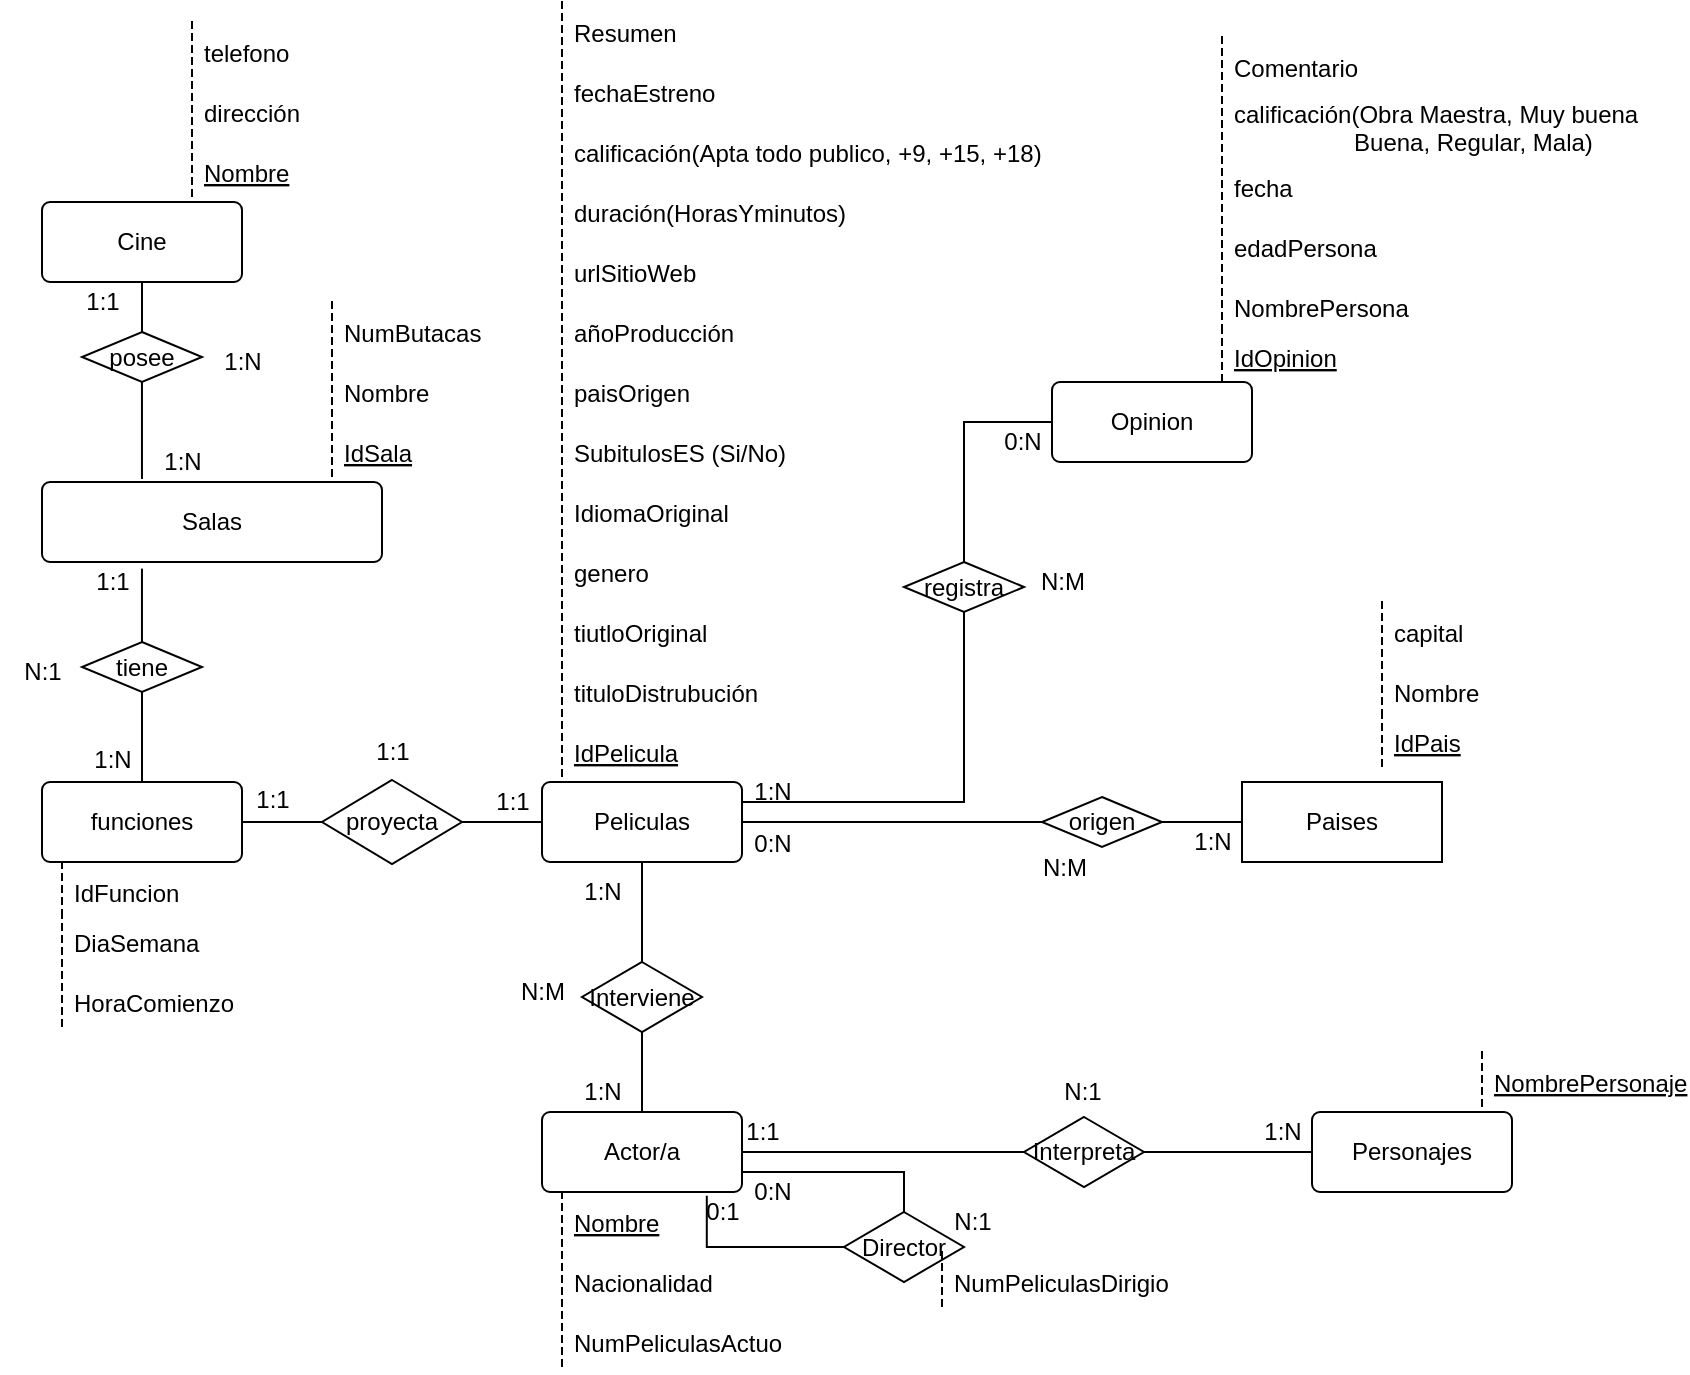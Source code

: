 <mxfile version="13.8.9-1" type="github">
  <diagram id="gPZjM2ckh8h6hcPujlTN" name="Page-1">
    <mxGraphModel dx="1673" dy="896" grid="1" gridSize="10" guides="1" tooltips="1" connect="1" arrows="1" fold="1" page="1" pageScale="1" pageWidth="850" pageHeight="1100" math="0" shadow="0">
      <root>
        <mxCell id="0" />
        <mxCell id="1" parent="0" />
        <mxCell id="Ihnqw3_muu_wFsuFG8vd-33" style="edgeStyle=orthogonalEdgeStyle;rounded=0;orthogonalLoop=1;jettySize=auto;html=1;entryX=0;entryY=0.5;entryDx=0;entryDy=0;endArrow=none;endFill=0;" edge="1" parent="1" source="Ihnqw3_muu_wFsuFG8vd-1" target="Ihnqw3_muu_wFsuFG8vd-32">
          <mxGeometry relative="1" as="geometry" />
        </mxCell>
        <mxCell id="Ihnqw3_muu_wFsuFG8vd-58" style="edgeStyle=orthogonalEdgeStyle;rounded=0;orthogonalLoop=1;jettySize=auto;html=1;entryX=0.5;entryY=0;entryDx=0;entryDy=0;endArrow=none;endFill=0;" edge="1" parent="1" source="Ihnqw3_muu_wFsuFG8vd-1" target="Ihnqw3_muu_wFsuFG8vd-47">
          <mxGeometry relative="1" as="geometry" />
        </mxCell>
        <mxCell id="Ihnqw3_muu_wFsuFG8vd-1" value="Peliculas" style="rounded=1;arcSize=10;whiteSpace=wrap;html=1;align=center;" vertex="1" parent="1">
          <mxGeometry x="270" y="400" width="100" height="40" as="geometry" />
        </mxCell>
        <mxCell id="Ihnqw3_muu_wFsuFG8vd-2" value="tituloDistrubución" style="shape=partialRectangle;fillColor=none;align=left;verticalAlign=middle;strokeColor=none;spacingLeft=34;rotatable=0;points=[[0,0.5],[1,0.5]];portConstraint=eastwest;dropTarget=0;" vertex="1" parent="1">
          <mxGeometry x="250" y="340" width="90" height="30" as="geometry" />
        </mxCell>
        <mxCell id="Ihnqw3_muu_wFsuFG8vd-3" value="" style="shape=partialRectangle;top=0;left=0;bottom=0;fillColor=none;stokeWidth=1;dashed=1;align=left;verticalAlign=middle;spacingLeft=4;spacingRight=4;overflow=hidden;rotatable=0;points=[];portConstraint=eastwest;part=1;" vertex="1" connectable="0" parent="Ihnqw3_muu_wFsuFG8vd-2">
          <mxGeometry width="30" height="30" as="geometry" />
        </mxCell>
        <mxCell id="Ihnqw3_muu_wFsuFG8vd-4" value="tiutloOriginal" style="shape=partialRectangle;fillColor=none;align=left;verticalAlign=middle;strokeColor=none;spacingLeft=34;rotatable=0;points=[[0,0.5],[1,0.5]];portConstraint=eastwest;dropTarget=0;" vertex="1" parent="1">
          <mxGeometry x="250" y="310" width="90" height="30" as="geometry" />
        </mxCell>
        <mxCell id="Ihnqw3_muu_wFsuFG8vd-5" value="" style="shape=partialRectangle;top=0;left=0;bottom=0;fillColor=none;stokeWidth=1;dashed=1;align=left;verticalAlign=middle;spacingLeft=4;spacingRight=4;overflow=hidden;rotatable=0;points=[];portConstraint=eastwest;part=1;" vertex="1" connectable="0" parent="Ihnqw3_muu_wFsuFG8vd-4">
          <mxGeometry width="30" height="30" as="geometry" />
        </mxCell>
        <mxCell id="Ihnqw3_muu_wFsuFG8vd-6" value="genero" style="shape=partialRectangle;fillColor=none;align=left;verticalAlign=middle;strokeColor=none;spacingLeft=34;rotatable=0;points=[[0,0.5],[1,0.5]];portConstraint=eastwest;dropTarget=0;" vertex="1" parent="1">
          <mxGeometry x="250" y="280" width="90" height="30" as="geometry" />
        </mxCell>
        <mxCell id="Ihnqw3_muu_wFsuFG8vd-7" value="" style="shape=partialRectangle;top=0;left=0;bottom=0;fillColor=none;stokeWidth=1;dashed=1;align=left;verticalAlign=middle;spacingLeft=4;spacingRight=4;overflow=hidden;rotatable=0;points=[];portConstraint=eastwest;part=1;" vertex="1" connectable="0" parent="Ihnqw3_muu_wFsuFG8vd-6">
          <mxGeometry width="30" height="30" as="geometry" />
        </mxCell>
        <mxCell id="Ihnqw3_muu_wFsuFG8vd-8" value="IdiomaOriginal" style="shape=partialRectangle;fillColor=none;align=left;verticalAlign=middle;strokeColor=none;spacingLeft=34;rotatable=0;points=[[0,0.5],[1,0.5]];portConstraint=eastwest;dropTarget=0;" vertex="1" parent="1">
          <mxGeometry x="250" y="250" width="90" height="30" as="geometry" />
        </mxCell>
        <mxCell id="Ihnqw3_muu_wFsuFG8vd-9" value="" style="shape=partialRectangle;top=0;left=0;bottom=0;fillColor=none;stokeWidth=1;dashed=1;align=left;verticalAlign=middle;spacingLeft=4;spacingRight=4;overflow=hidden;rotatable=0;points=[];portConstraint=eastwest;part=1;" vertex="1" connectable="0" parent="Ihnqw3_muu_wFsuFG8vd-8">
          <mxGeometry width="30" height="30" as="geometry" />
        </mxCell>
        <mxCell id="Ihnqw3_muu_wFsuFG8vd-10" value="SubitulosES (Si/No)" style="shape=partialRectangle;fillColor=none;align=left;verticalAlign=middle;strokeColor=none;spacingLeft=34;rotatable=0;points=[[0,0.5],[1,0.5]];portConstraint=eastwest;dropTarget=0;" vertex="1" parent="1">
          <mxGeometry x="250" y="220" width="90" height="30" as="geometry" />
        </mxCell>
        <mxCell id="Ihnqw3_muu_wFsuFG8vd-11" value="" style="shape=partialRectangle;top=0;left=0;bottom=0;fillColor=none;stokeWidth=1;dashed=1;align=left;verticalAlign=middle;spacingLeft=4;spacingRight=4;overflow=hidden;rotatable=0;points=[];portConstraint=eastwest;part=1;" vertex="1" connectable="0" parent="Ihnqw3_muu_wFsuFG8vd-10">
          <mxGeometry width="30" height="30" as="geometry" />
        </mxCell>
        <mxCell id="Ihnqw3_muu_wFsuFG8vd-12" value="paisOrigen" style="shape=partialRectangle;fillColor=none;align=left;verticalAlign=middle;strokeColor=none;spacingLeft=34;rotatable=0;points=[[0,0.5],[1,0.5]];portConstraint=eastwest;dropTarget=0;" vertex="1" parent="1">
          <mxGeometry x="250" y="190" width="90" height="30" as="geometry" />
        </mxCell>
        <mxCell id="Ihnqw3_muu_wFsuFG8vd-13" value="" style="shape=partialRectangle;top=0;left=0;bottom=0;fillColor=none;stokeWidth=1;dashed=1;align=left;verticalAlign=middle;spacingLeft=4;spacingRight=4;overflow=hidden;rotatable=0;points=[];portConstraint=eastwest;part=1;" vertex="1" connectable="0" parent="Ihnqw3_muu_wFsuFG8vd-12">
          <mxGeometry width="30" height="30" as="geometry" />
        </mxCell>
        <mxCell id="Ihnqw3_muu_wFsuFG8vd-14" value="añoProducción" style="shape=partialRectangle;fillColor=none;align=left;verticalAlign=middle;strokeColor=none;spacingLeft=34;rotatable=0;points=[[0,0.5],[1,0.5]];portConstraint=eastwest;dropTarget=0;" vertex="1" parent="1">
          <mxGeometry x="250" y="160" width="90" height="30" as="geometry" />
        </mxCell>
        <mxCell id="Ihnqw3_muu_wFsuFG8vd-15" value="" style="shape=partialRectangle;top=0;left=0;bottom=0;fillColor=none;stokeWidth=1;dashed=1;align=left;verticalAlign=middle;spacingLeft=4;spacingRight=4;overflow=hidden;rotatable=0;points=[];portConstraint=eastwest;part=1;" vertex="1" connectable="0" parent="Ihnqw3_muu_wFsuFG8vd-14">
          <mxGeometry width="30" height="30" as="geometry" />
        </mxCell>
        <mxCell id="Ihnqw3_muu_wFsuFG8vd-16" value="urlSitioWeb" style="shape=partialRectangle;fillColor=none;align=left;verticalAlign=middle;strokeColor=none;spacingLeft=34;rotatable=0;points=[[0,0.5],[1,0.5]];portConstraint=eastwest;dropTarget=0;" vertex="1" parent="1">
          <mxGeometry x="250" y="130" width="90" height="30" as="geometry" />
        </mxCell>
        <mxCell id="Ihnqw3_muu_wFsuFG8vd-17" value="" style="shape=partialRectangle;top=0;left=0;bottom=0;fillColor=none;stokeWidth=1;dashed=1;align=left;verticalAlign=middle;spacingLeft=4;spacingRight=4;overflow=hidden;rotatable=0;points=[];portConstraint=eastwest;part=1;" vertex="1" connectable="0" parent="Ihnqw3_muu_wFsuFG8vd-16">
          <mxGeometry width="30" height="30" as="geometry" />
        </mxCell>
        <mxCell id="Ihnqw3_muu_wFsuFG8vd-18" value="duración(HorasYminutos)" style="shape=partialRectangle;fillColor=none;align=left;verticalAlign=middle;strokeColor=none;spacingLeft=34;rotatable=0;points=[[0,0.5],[1,0.5]];portConstraint=eastwest;dropTarget=0;" vertex="1" parent="1">
          <mxGeometry x="250" y="100" width="90" height="30" as="geometry" />
        </mxCell>
        <mxCell id="Ihnqw3_muu_wFsuFG8vd-19" value="" style="shape=partialRectangle;top=0;left=0;bottom=0;fillColor=none;stokeWidth=1;dashed=1;align=left;verticalAlign=middle;spacingLeft=4;spacingRight=4;overflow=hidden;rotatable=0;points=[];portConstraint=eastwest;part=1;" vertex="1" connectable="0" parent="Ihnqw3_muu_wFsuFG8vd-18">
          <mxGeometry width="30" height="30" as="geometry" />
        </mxCell>
        <mxCell id="Ihnqw3_muu_wFsuFG8vd-20" value="calificación(Apta todo publico, +9, +15, +18)" style="shape=partialRectangle;fillColor=none;align=left;verticalAlign=middle;strokeColor=none;spacingLeft=34;rotatable=0;points=[[0,0.5],[1,0.5]];portConstraint=eastwest;dropTarget=0;" vertex="1" parent="1">
          <mxGeometry x="250" y="70" width="90" height="30" as="geometry" />
        </mxCell>
        <mxCell id="Ihnqw3_muu_wFsuFG8vd-21" value="" style="shape=partialRectangle;top=0;left=0;bottom=0;fillColor=none;stokeWidth=1;dashed=1;align=left;verticalAlign=middle;spacingLeft=4;spacingRight=4;overflow=hidden;rotatable=0;points=[];portConstraint=eastwest;part=1;" vertex="1" connectable="0" parent="Ihnqw3_muu_wFsuFG8vd-20">
          <mxGeometry width="30" height="30" as="geometry" />
        </mxCell>
        <mxCell id="Ihnqw3_muu_wFsuFG8vd-23" value="Paises" style="whiteSpace=wrap;html=1;align=center;" vertex="1" parent="1">
          <mxGeometry x="620" y="400" width="100" height="40" as="geometry" />
        </mxCell>
        <mxCell id="Ihnqw3_muu_wFsuFG8vd-24" value="fechaEstreno" style="shape=partialRectangle;fillColor=none;align=left;verticalAlign=middle;strokeColor=none;spacingLeft=34;rotatable=0;points=[[0,0.5],[1,0.5]];portConstraint=eastwest;dropTarget=0;" vertex="1" parent="1">
          <mxGeometry x="250" y="40" width="90" height="30" as="geometry" />
        </mxCell>
        <mxCell id="Ihnqw3_muu_wFsuFG8vd-25" value="" style="shape=partialRectangle;top=0;left=0;bottom=0;fillColor=none;stokeWidth=1;dashed=1;align=left;verticalAlign=middle;spacingLeft=4;spacingRight=4;overflow=hidden;rotatable=0;points=[];portConstraint=eastwest;part=1;" vertex="1" connectable="0" parent="Ihnqw3_muu_wFsuFG8vd-24">
          <mxGeometry width="30" height="30" as="geometry" />
        </mxCell>
        <mxCell id="Ihnqw3_muu_wFsuFG8vd-26" value="IdPelicula" style="shape=partialRectangle;fillColor=none;align=left;verticalAlign=middle;strokeColor=none;spacingLeft=34;rotatable=0;points=[[0,0.5],[1,0.5]];portConstraint=eastwest;dropTarget=0;fontStyle=4" vertex="1" parent="1">
          <mxGeometry x="250" y="370" width="90" height="30" as="geometry" />
        </mxCell>
        <mxCell id="Ihnqw3_muu_wFsuFG8vd-27" value="" style="shape=partialRectangle;top=0;left=0;bottom=0;fillColor=none;stokeWidth=1;dashed=1;align=left;verticalAlign=middle;spacingLeft=4;spacingRight=4;overflow=hidden;rotatable=0;points=[];portConstraint=eastwest;part=1;" vertex="1" connectable="0" parent="Ihnqw3_muu_wFsuFG8vd-26">
          <mxGeometry width="30" height="30" as="geometry" />
        </mxCell>
        <mxCell id="Ihnqw3_muu_wFsuFG8vd-28" value="Resumen" style="shape=partialRectangle;fillColor=none;align=left;verticalAlign=middle;strokeColor=none;spacingLeft=34;rotatable=0;points=[[0,0.5],[1,0.5]];portConstraint=eastwest;dropTarget=0;" vertex="1" parent="1">
          <mxGeometry x="250" y="10" width="90" height="30" as="geometry" />
        </mxCell>
        <mxCell id="Ihnqw3_muu_wFsuFG8vd-29" value="" style="shape=partialRectangle;top=0;left=0;bottom=0;fillColor=none;stokeWidth=1;dashed=1;align=left;verticalAlign=middle;spacingLeft=4;spacingRight=4;overflow=hidden;rotatable=0;points=[];portConstraint=eastwest;part=1;" vertex="1" connectable="0" parent="Ihnqw3_muu_wFsuFG8vd-28">
          <mxGeometry width="30" height="30" as="geometry" />
        </mxCell>
        <mxCell id="Ihnqw3_muu_wFsuFG8vd-34" style="edgeStyle=orthogonalEdgeStyle;rounded=0;orthogonalLoop=1;jettySize=auto;html=1;entryX=0;entryY=0.5;entryDx=0;entryDy=0;endArrow=none;endFill=0;" edge="1" parent="1" source="Ihnqw3_muu_wFsuFG8vd-32" target="Ihnqw3_muu_wFsuFG8vd-23">
          <mxGeometry relative="1" as="geometry" />
        </mxCell>
        <mxCell id="Ihnqw3_muu_wFsuFG8vd-32" value="origen" style="shape=rhombus;perimeter=rhombusPerimeter;whiteSpace=wrap;html=1;align=center;" vertex="1" parent="1">
          <mxGeometry x="520" y="407.5" width="60" height="25" as="geometry" />
        </mxCell>
        <mxCell id="Ihnqw3_muu_wFsuFG8vd-37" value="Nombre" style="shape=partialRectangle;fillColor=none;align=left;verticalAlign=middle;strokeColor=none;spacingLeft=34;rotatable=0;points=[[0,0.5],[1,0.5]];portConstraint=eastwest;dropTarget=0;" vertex="1" parent="1">
          <mxGeometry x="660" y="340" width="90" height="30" as="geometry" />
        </mxCell>
        <mxCell id="Ihnqw3_muu_wFsuFG8vd-38" value="" style="shape=partialRectangle;top=0;left=0;bottom=0;fillColor=none;stokeWidth=1;dashed=1;align=left;verticalAlign=middle;spacingLeft=4;spacingRight=4;overflow=hidden;rotatable=0;points=[];portConstraint=eastwest;part=1;" vertex="1" connectable="0" parent="Ihnqw3_muu_wFsuFG8vd-37">
          <mxGeometry width="30" height="30" as="geometry" />
        </mxCell>
        <mxCell id="Ihnqw3_muu_wFsuFG8vd-39" value="capital" style="shape=partialRectangle;fillColor=none;align=left;verticalAlign=middle;strokeColor=none;spacingLeft=34;rotatable=0;points=[[0,0.5],[1,0.5]];portConstraint=eastwest;dropTarget=0;" vertex="1" parent="1">
          <mxGeometry x="660" y="310" width="90" height="30" as="geometry" />
        </mxCell>
        <mxCell id="Ihnqw3_muu_wFsuFG8vd-40" value="" style="shape=partialRectangle;top=0;left=0;bottom=0;fillColor=none;stokeWidth=1;dashed=1;align=left;verticalAlign=middle;spacingLeft=4;spacingRight=4;overflow=hidden;rotatable=0;points=[];portConstraint=eastwest;part=1;" vertex="1" connectable="0" parent="Ihnqw3_muu_wFsuFG8vd-39">
          <mxGeometry width="30" height="30" as="geometry" />
        </mxCell>
        <mxCell id="Ihnqw3_muu_wFsuFG8vd-41" value="IdPais" style="shape=partialRectangle;fillColor=none;align=left;verticalAlign=middle;strokeColor=none;spacingLeft=34;rotatable=0;points=[[0,0.5],[1,0.5]];portConstraint=eastwest;dropTarget=0;fontStyle=4" vertex="1" parent="1">
          <mxGeometry x="660" y="365" width="90" height="30" as="geometry" />
        </mxCell>
        <mxCell id="Ihnqw3_muu_wFsuFG8vd-42" value="" style="shape=partialRectangle;top=0;left=0;bottom=0;fillColor=none;stokeWidth=1;dashed=1;align=left;verticalAlign=middle;spacingLeft=4;spacingRight=4;overflow=hidden;rotatable=0;points=[];portConstraint=eastwest;part=1;" vertex="1" connectable="0" parent="Ihnqw3_muu_wFsuFG8vd-41">
          <mxGeometry width="30" height="30" as="geometry" />
        </mxCell>
        <mxCell id="Ihnqw3_muu_wFsuFG8vd-43" value="1:N" style="text;html=1;align=center;verticalAlign=middle;resizable=0;points=[];autosize=1;" vertex="1" parent="1">
          <mxGeometry x="590" y="420" width="30" height="20" as="geometry" />
        </mxCell>
        <mxCell id="Ihnqw3_muu_wFsuFG8vd-44" value="0:N" style="text;html=1;align=center;verticalAlign=middle;resizable=0;points=[];autosize=1;" vertex="1" parent="1">
          <mxGeometry x="370" y="421" width="30" height="20" as="geometry" />
        </mxCell>
        <mxCell id="Ihnqw3_muu_wFsuFG8vd-45" value="N:M" style="text;html=1;align=center;verticalAlign=middle;resizable=0;points=[];autosize=1;" vertex="1" parent="1">
          <mxGeometry x="511" y="432.5" width="40" height="20" as="geometry" />
        </mxCell>
        <mxCell id="Ihnqw3_muu_wFsuFG8vd-61" style="edgeStyle=orthogonalEdgeStyle;rounded=0;orthogonalLoop=1;jettySize=auto;html=1;endArrow=none;endFill=0;" edge="1" parent="1" source="Ihnqw3_muu_wFsuFG8vd-46" target="Ihnqw3_muu_wFsuFG8vd-60">
          <mxGeometry relative="1" as="geometry">
            <Array as="points">
              <mxPoint x="451" y="595" />
            </Array>
          </mxGeometry>
        </mxCell>
        <mxCell id="Ihnqw3_muu_wFsuFG8vd-63" style="edgeStyle=orthogonalEdgeStyle;rounded=0;orthogonalLoop=1;jettySize=auto;html=1;endArrow=none;endFill=0;entryX=0;entryY=0.5;entryDx=0;entryDy=0;" edge="1" parent="1" source="Ihnqw3_muu_wFsuFG8vd-46" target="Ihnqw3_muu_wFsuFG8vd-64">
          <mxGeometry relative="1" as="geometry">
            <mxPoint x="500" y="585" as="targetPoint" />
          </mxGeometry>
        </mxCell>
        <mxCell id="Ihnqw3_muu_wFsuFG8vd-46" value="Actor/a" style="rounded=1;arcSize=10;whiteSpace=wrap;html=1;align=center;" vertex="1" parent="1">
          <mxGeometry x="270" y="565" width="100" height="40" as="geometry" />
        </mxCell>
        <mxCell id="Ihnqw3_muu_wFsuFG8vd-59" style="edgeStyle=orthogonalEdgeStyle;rounded=0;orthogonalLoop=1;jettySize=auto;html=1;entryX=0.5;entryY=0;entryDx=0;entryDy=0;endArrow=none;endFill=0;" edge="1" parent="1" source="Ihnqw3_muu_wFsuFG8vd-47" target="Ihnqw3_muu_wFsuFG8vd-46">
          <mxGeometry relative="1" as="geometry" />
        </mxCell>
        <mxCell id="Ihnqw3_muu_wFsuFG8vd-47" value="Interviene" style="shape=rhombus;perimeter=rhombusPerimeter;whiteSpace=wrap;html=1;align=center;" vertex="1" parent="1">
          <mxGeometry x="290" y="490" width="60" height="35" as="geometry" />
        </mxCell>
        <mxCell id="Ihnqw3_muu_wFsuFG8vd-71" style="edgeStyle=orthogonalEdgeStyle;rounded=0;orthogonalLoop=1;jettySize=auto;html=1;entryX=0.824;entryY=1.048;entryDx=0;entryDy=0;entryPerimeter=0;endArrow=none;endFill=0;" edge="1" parent="1" source="Ihnqw3_muu_wFsuFG8vd-60" target="Ihnqw3_muu_wFsuFG8vd-46">
          <mxGeometry relative="1" as="geometry" />
        </mxCell>
        <mxCell id="Ihnqw3_muu_wFsuFG8vd-60" value="Director" style="shape=rhombus;perimeter=rhombusPerimeter;whiteSpace=wrap;html=1;align=center;" vertex="1" parent="1">
          <mxGeometry x="421" y="615" width="60" height="35" as="geometry" />
        </mxCell>
        <mxCell id="Ihnqw3_muu_wFsuFG8vd-66" style="edgeStyle=orthogonalEdgeStyle;rounded=0;orthogonalLoop=1;jettySize=auto;html=1;entryX=0;entryY=0.5;entryDx=0;entryDy=0;endArrow=none;endFill=0;" edge="1" parent="1" source="Ihnqw3_muu_wFsuFG8vd-64" target="Ihnqw3_muu_wFsuFG8vd-65">
          <mxGeometry relative="1" as="geometry" />
        </mxCell>
        <mxCell id="Ihnqw3_muu_wFsuFG8vd-64" value="Interpreta" style="shape=rhombus;perimeter=rhombusPerimeter;whiteSpace=wrap;html=1;align=center;" vertex="1" parent="1">
          <mxGeometry x="511" y="567.5" width="60" height="35" as="geometry" />
        </mxCell>
        <mxCell id="Ihnqw3_muu_wFsuFG8vd-65" value="Personajes" style="rounded=1;arcSize=10;whiteSpace=wrap;html=1;align=center;" vertex="1" parent="1">
          <mxGeometry x="655" y="565" width="100" height="40" as="geometry" />
        </mxCell>
        <mxCell id="Ihnqw3_muu_wFsuFG8vd-67" value="Nombre" style="shape=partialRectangle;fillColor=none;align=left;verticalAlign=middle;strokeColor=none;spacingLeft=34;rotatable=0;points=[[0,0.5],[1,0.5]];portConstraint=eastwest;dropTarget=0;fontStyle=4" vertex="1" parent="1">
          <mxGeometry x="250" y="605" width="90" height="30" as="geometry" />
        </mxCell>
        <mxCell id="Ihnqw3_muu_wFsuFG8vd-68" value="" style="shape=partialRectangle;top=0;left=0;bottom=0;fillColor=none;stokeWidth=1;dashed=1;align=left;verticalAlign=middle;spacingLeft=4;spacingRight=4;overflow=hidden;rotatable=0;points=[];portConstraint=eastwest;part=1;" vertex="1" connectable="0" parent="Ihnqw3_muu_wFsuFG8vd-67">
          <mxGeometry width="30" height="30" as="geometry" />
        </mxCell>
        <mxCell id="Ihnqw3_muu_wFsuFG8vd-69" value="Nacionalidad" style="shape=partialRectangle;fillColor=none;align=left;verticalAlign=middle;strokeColor=none;spacingLeft=34;rotatable=0;points=[[0,0.5],[1,0.5]];portConstraint=eastwest;dropTarget=0;" vertex="1" parent="1">
          <mxGeometry x="250" y="635" width="90" height="30" as="geometry" />
        </mxCell>
        <mxCell id="Ihnqw3_muu_wFsuFG8vd-70" value="" style="shape=partialRectangle;top=0;left=0;bottom=0;fillColor=none;stokeWidth=1;dashed=1;align=left;verticalAlign=middle;spacingLeft=4;spacingRight=4;overflow=hidden;rotatable=0;points=[];portConstraint=eastwest;part=1;" vertex="1" connectable="0" parent="Ihnqw3_muu_wFsuFG8vd-69">
          <mxGeometry width="30" height="30" as="geometry" />
        </mxCell>
        <mxCell id="Ihnqw3_muu_wFsuFG8vd-72" value="NumPeliculasActuo" style="shape=partialRectangle;fillColor=none;align=left;verticalAlign=middle;strokeColor=none;spacingLeft=34;rotatable=0;points=[[0,0.5],[1,0.5]];portConstraint=eastwest;dropTarget=0;" vertex="1" parent="1">
          <mxGeometry x="250" y="665" width="90" height="30" as="geometry" />
        </mxCell>
        <mxCell id="Ihnqw3_muu_wFsuFG8vd-73" value="" style="shape=partialRectangle;top=0;left=0;bottom=0;fillColor=none;stokeWidth=1;dashed=1;align=left;verticalAlign=middle;spacingLeft=4;spacingRight=4;overflow=hidden;rotatable=0;points=[];portConstraint=eastwest;part=1;" vertex="1" connectable="0" parent="Ihnqw3_muu_wFsuFG8vd-72">
          <mxGeometry width="30" height="30" as="geometry" />
        </mxCell>
        <mxCell id="Ihnqw3_muu_wFsuFG8vd-74" value="NumPeliculasDirigio" style="shape=partialRectangle;fillColor=none;align=left;verticalAlign=middle;strokeColor=none;spacingLeft=34;rotatable=0;points=[[0,0.5],[1,0.5]];portConstraint=eastwest;dropTarget=0;" vertex="1" parent="1">
          <mxGeometry x="440" y="635" width="90" height="30" as="geometry" />
        </mxCell>
        <mxCell id="Ihnqw3_muu_wFsuFG8vd-75" value="" style="shape=partialRectangle;top=0;left=0;bottom=0;fillColor=none;stokeWidth=1;dashed=1;align=left;verticalAlign=middle;spacingLeft=4;spacingRight=4;overflow=hidden;rotatable=0;points=[];portConstraint=eastwest;part=1;" vertex="1" connectable="0" parent="Ihnqw3_muu_wFsuFG8vd-74">
          <mxGeometry width="30" height="30" as="geometry" />
        </mxCell>
        <mxCell id="Ihnqw3_muu_wFsuFG8vd-76" value="NombrePersonaje" style="shape=partialRectangle;fillColor=none;align=left;verticalAlign=middle;strokeColor=none;spacingLeft=34;rotatable=0;points=[[0,0.5],[1,0.5]];portConstraint=eastwest;dropTarget=0;fontStyle=4" vertex="1" parent="1">
          <mxGeometry x="710" y="535" width="90" height="30" as="geometry" />
        </mxCell>
        <mxCell id="Ihnqw3_muu_wFsuFG8vd-77" value="" style="shape=partialRectangle;top=0;left=0;bottom=0;fillColor=none;stokeWidth=1;dashed=1;align=left;verticalAlign=middle;spacingLeft=4;spacingRight=4;overflow=hidden;rotatable=0;points=[];portConstraint=eastwest;part=1;" vertex="1" connectable="0" parent="Ihnqw3_muu_wFsuFG8vd-76">
          <mxGeometry width="30" height="30" as="geometry" />
        </mxCell>
        <mxCell id="Ihnqw3_muu_wFsuFG8vd-78" value="1:N" style="text;html=1;align=center;verticalAlign=middle;resizable=0;points=[];autosize=1;" vertex="1" parent="1">
          <mxGeometry x="285" y="445" width="30" height="20" as="geometry" />
        </mxCell>
        <mxCell id="Ihnqw3_muu_wFsuFG8vd-79" value="1:N" style="text;html=1;align=center;verticalAlign=middle;resizable=0;points=[];autosize=1;" vertex="1" parent="1">
          <mxGeometry x="285" y="545" width="30" height="20" as="geometry" />
        </mxCell>
        <mxCell id="Ihnqw3_muu_wFsuFG8vd-80" value="N:M" style="text;html=1;align=center;verticalAlign=middle;resizable=0;points=[];autosize=1;" vertex="1" parent="1">
          <mxGeometry x="250" y="495" width="40" height="20" as="geometry" />
        </mxCell>
        <mxCell id="Ihnqw3_muu_wFsuFG8vd-81" value="0:N" style="text;html=1;align=center;verticalAlign=middle;resizable=0;points=[];autosize=1;" vertex="1" parent="1">
          <mxGeometry x="370" y="595" width="30" height="20" as="geometry" />
        </mxCell>
        <mxCell id="Ihnqw3_muu_wFsuFG8vd-82" value="0:1" style="text;html=1;align=center;verticalAlign=middle;resizable=0;points=[];autosize=1;" vertex="1" parent="1">
          <mxGeometry x="345" y="605" width="30" height="20" as="geometry" />
        </mxCell>
        <mxCell id="Ihnqw3_muu_wFsuFG8vd-85" value="N:1" style="text;html=1;align=center;verticalAlign=middle;resizable=0;points=[];autosize=1;" vertex="1" parent="1">
          <mxGeometry x="470" y="610" width="30" height="20" as="geometry" />
        </mxCell>
        <mxCell id="Ihnqw3_muu_wFsuFG8vd-86" value="1:N" style="text;html=1;align=center;verticalAlign=middle;resizable=0;points=[];autosize=1;" vertex="1" parent="1">
          <mxGeometry x="625" y="565" width="30" height="20" as="geometry" />
        </mxCell>
        <mxCell id="Ihnqw3_muu_wFsuFG8vd-87" value="1:1" style="text;html=1;align=center;verticalAlign=middle;resizable=0;points=[];autosize=1;" vertex="1" parent="1">
          <mxGeometry x="365" y="565" width="30" height="20" as="geometry" />
        </mxCell>
        <mxCell id="Ihnqw3_muu_wFsuFG8vd-88" value="N:1" style="text;html=1;align=center;verticalAlign=middle;resizable=0;points=[];autosize=1;" vertex="1" parent="1">
          <mxGeometry x="525" y="545" width="30" height="20" as="geometry" />
        </mxCell>
        <mxCell id="Ihnqw3_muu_wFsuFG8vd-112" style="edgeStyle=orthogonalEdgeStyle;rounded=0;orthogonalLoop=1;jettySize=auto;html=1;entryX=0.5;entryY=0;entryDx=0;entryDy=0;endArrow=none;endFill=0;" edge="1" parent="1" source="Ihnqw3_muu_wFsuFG8vd-89" target="Ihnqw3_muu_wFsuFG8vd-90">
          <mxGeometry relative="1" as="geometry" />
        </mxCell>
        <mxCell id="Ihnqw3_muu_wFsuFG8vd-89" value="Cine" style="rounded=1;arcSize=10;whiteSpace=wrap;html=1;align=center;" vertex="1" parent="1">
          <mxGeometry x="20" y="110" width="100" height="40" as="geometry" />
        </mxCell>
        <mxCell id="Ihnqw3_muu_wFsuFG8vd-114" style="edgeStyle=orthogonalEdgeStyle;rounded=0;orthogonalLoop=1;jettySize=auto;html=1;entryX=0.294;entryY=-0.038;entryDx=0;entryDy=0;entryPerimeter=0;endArrow=none;endFill=0;" edge="1" parent="1" source="Ihnqw3_muu_wFsuFG8vd-90" target="Ihnqw3_muu_wFsuFG8vd-92">
          <mxGeometry relative="1" as="geometry" />
        </mxCell>
        <mxCell id="Ihnqw3_muu_wFsuFG8vd-90" value="posee" style="shape=rhombus;perimeter=rhombusPerimeter;whiteSpace=wrap;html=1;align=center;" vertex="1" parent="1">
          <mxGeometry x="40" y="175" width="60" height="25" as="geometry" />
        </mxCell>
        <mxCell id="Ihnqw3_muu_wFsuFG8vd-92" value="Salas" style="rounded=1;arcSize=10;whiteSpace=wrap;html=1;align=center;" vertex="1" parent="1">
          <mxGeometry x="20" y="250" width="170" height="40" as="geometry" />
        </mxCell>
        <mxCell id="Ihnqw3_muu_wFsuFG8vd-94" value="1:N" style="text;html=1;align=center;verticalAlign=middle;resizable=0;points=[];autosize=1;" vertex="1" parent="1">
          <mxGeometry x="75" y="230" width="30" height="20" as="geometry" />
        </mxCell>
        <mxCell id="Ihnqw3_muu_wFsuFG8vd-95" value="1:1" style="text;html=1;align=center;verticalAlign=middle;resizable=0;points=[];autosize=1;" vertex="1" parent="1">
          <mxGeometry x="35" y="150" width="30" height="20" as="geometry" />
        </mxCell>
        <mxCell id="Ihnqw3_muu_wFsuFG8vd-96" value="1:N" style="text;html=1;align=center;verticalAlign=middle;resizable=0;points=[];autosize=1;" vertex="1" parent="1">
          <mxGeometry x="105" y="180" width="30" height="20" as="geometry" />
        </mxCell>
        <mxCell id="Ihnqw3_muu_wFsuFG8vd-100" style="edgeStyle=orthogonalEdgeStyle;rounded=0;orthogonalLoop=1;jettySize=auto;html=1;entryX=0.5;entryY=0;entryDx=0;entryDy=0;endArrow=none;endFill=0;" edge="1" parent="1" source="Ihnqw3_muu_wFsuFG8vd-97" target="Ihnqw3_muu_wFsuFG8vd-98">
          <mxGeometry relative="1" as="geometry" />
        </mxCell>
        <mxCell id="Ihnqw3_muu_wFsuFG8vd-111" style="edgeStyle=orthogonalEdgeStyle;rounded=0;orthogonalLoop=1;jettySize=auto;html=1;entryX=0.294;entryY=1.083;entryDx=0;entryDy=0;entryPerimeter=0;endArrow=none;endFill=0;" edge="1" parent="1" source="Ihnqw3_muu_wFsuFG8vd-97" target="Ihnqw3_muu_wFsuFG8vd-92">
          <mxGeometry relative="1" as="geometry" />
        </mxCell>
        <mxCell id="Ihnqw3_muu_wFsuFG8vd-97" value="tiene" style="shape=rhombus;perimeter=rhombusPerimeter;whiteSpace=wrap;html=1;align=center;" vertex="1" parent="1">
          <mxGeometry x="40" y="330" width="60" height="25" as="geometry" />
        </mxCell>
        <mxCell id="Ihnqw3_muu_wFsuFG8vd-98" value="funciones" style="rounded=1;arcSize=10;whiteSpace=wrap;html=1;align=center;" vertex="1" parent="1">
          <mxGeometry x="20" y="400" width="100" height="40" as="geometry" />
        </mxCell>
        <mxCell id="Ihnqw3_muu_wFsuFG8vd-101" value="Nombre" style="shape=partialRectangle;fillColor=none;align=left;verticalAlign=middle;strokeColor=none;spacingLeft=34;rotatable=0;points=[[0,0.5],[1,0.5]];portConstraint=eastwest;dropTarget=0;fontStyle=4" vertex="1" parent="1">
          <mxGeometry x="65" y="80" width="90" height="30" as="geometry" />
        </mxCell>
        <mxCell id="Ihnqw3_muu_wFsuFG8vd-102" value="" style="shape=partialRectangle;top=0;left=0;bottom=0;fillColor=none;stokeWidth=1;dashed=1;align=left;verticalAlign=middle;spacingLeft=4;spacingRight=4;overflow=hidden;rotatable=0;points=[];portConstraint=eastwest;part=1;" vertex="1" connectable="0" parent="Ihnqw3_muu_wFsuFG8vd-101">
          <mxGeometry width="30" height="30" as="geometry" />
        </mxCell>
        <mxCell id="Ihnqw3_muu_wFsuFG8vd-103" value="dirección" style="shape=partialRectangle;fillColor=none;align=left;verticalAlign=middle;strokeColor=none;spacingLeft=34;rotatable=0;points=[[0,0.5],[1,0.5]];portConstraint=eastwest;dropTarget=0;" vertex="1" parent="1">
          <mxGeometry x="65" y="50" width="90" height="30" as="geometry" />
        </mxCell>
        <mxCell id="Ihnqw3_muu_wFsuFG8vd-104" value="" style="shape=partialRectangle;top=0;left=0;bottom=0;fillColor=none;stokeWidth=1;dashed=1;align=left;verticalAlign=middle;spacingLeft=4;spacingRight=4;overflow=hidden;rotatable=0;points=[];portConstraint=eastwest;part=1;" vertex="1" connectable="0" parent="Ihnqw3_muu_wFsuFG8vd-103">
          <mxGeometry width="30" height="30" as="geometry" />
        </mxCell>
        <mxCell id="Ihnqw3_muu_wFsuFG8vd-105" value="telefono" style="shape=partialRectangle;fillColor=none;align=left;verticalAlign=middle;strokeColor=none;spacingLeft=34;rotatable=0;points=[[0,0.5],[1,0.5]];portConstraint=eastwest;dropTarget=0;" vertex="1" parent="1">
          <mxGeometry x="65" y="20" width="90" height="30" as="geometry" />
        </mxCell>
        <mxCell id="Ihnqw3_muu_wFsuFG8vd-106" value="" style="shape=partialRectangle;top=0;left=0;bottom=0;fillColor=none;stokeWidth=1;dashed=1;align=left;verticalAlign=middle;spacingLeft=4;spacingRight=4;overflow=hidden;rotatable=0;points=[];portConstraint=eastwest;part=1;" vertex="1" connectable="0" parent="Ihnqw3_muu_wFsuFG8vd-105">
          <mxGeometry width="30" height="30" as="geometry" />
        </mxCell>
        <mxCell id="Ihnqw3_muu_wFsuFG8vd-107" value="Nombre" style="shape=partialRectangle;fillColor=none;align=left;verticalAlign=middle;strokeColor=none;spacingLeft=34;rotatable=0;points=[[0,0.5],[1,0.5]];portConstraint=eastwest;dropTarget=0;fontStyle=0" vertex="1" parent="1">
          <mxGeometry x="135" y="190" width="90" height="30" as="geometry" />
        </mxCell>
        <mxCell id="Ihnqw3_muu_wFsuFG8vd-108" value="" style="shape=partialRectangle;top=0;left=0;bottom=0;fillColor=none;stokeWidth=1;dashed=1;align=left;verticalAlign=middle;spacingLeft=4;spacingRight=4;overflow=hidden;rotatable=0;points=[];portConstraint=eastwest;part=1;" vertex="1" connectable="0" parent="Ihnqw3_muu_wFsuFG8vd-107">
          <mxGeometry width="30" height="30" as="geometry" />
        </mxCell>
        <mxCell id="Ihnqw3_muu_wFsuFG8vd-115" value="IdSala" style="shape=partialRectangle;fillColor=none;align=left;verticalAlign=middle;strokeColor=none;spacingLeft=34;rotatable=0;points=[[0,0.5],[1,0.5]];portConstraint=eastwest;dropTarget=0;fontStyle=4" vertex="1" parent="1">
          <mxGeometry x="135" y="220" width="90" height="30" as="geometry" />
        </mxCell>
        <mxCell id="Ihnqw3_muu_wFsuFG8vd-116" value="" style="shape=partialRectangle;top=0;left=0;bottom=0;fillColor=none;stokeWidth=1;dashed=1;align=left;verticalAlign=middle;spacingLeft=4;spacingRight=4;overflow=hidden;rotatable=0;points=[];portConstraint=eastwest;part=1;" vertex="1" connectable="0" parent="Ihnqw3_muu_wFsuFG8vd-115">
          <mxGeometry width="30" height="30" as="geometry" />
        </mxCell>
        <mxCell id="Ihnqw3_muu_wFsuFG8vd-117" value="NumButacas" style="shape=partialRectangle;fillColor=none;align=left;verticalAlign=middle;strokeColor=none;spacingLeft=34;rotatable=0;points=[[0,0.5],[1,0.5]];portConstraint=eastwest;dropTarget=0;fontStyle=0" vertex="1" parent="1">
          <mxGeometry x="135" y="160" width="90" height="30" as="geometry" />
        </mxCell>
        <mxCell id="Ihnqw3_muu_wFsuFG8vd-118" value="" style="shape=partialRectangle;top=0;left=0;bottom=0;fillColor=none;stokeWidth=1;dashed=1;align=left;verticalAlign=middle;spacingLeft=4;spacingRight=4;overflow=hidden;rotatable=0;points=[];portConstraint=eastwest;part=1;" vertex="1" connectable="0" parent="Ihnqw3_muu_wFsuFG8vd-117">
          <mxGeometry width="30" height="30" as="geometry" />
        </mxCell>
        <mxCell id="Ihnqw3_muu_wFsuFG8vd-124" style="edgeStyle=orthogonalEdgeStyle;rounded=0;orthogonalLoop=1;jettySize=auto;html=1;endArrow=none;endFill=0;" edge="1" parent="1" source="Ihnqw3_muu_wFsuFG8vd-119" target="Ihnqw3_muu_wFsuFG8vd-98">
          <mxGeometry relative="1" as="geometry" />
        </mxCell>
        <mxCell id="Ihnqw3_muu_wFsuFG8vd-127" style="edgeStyle=orthogonalEdgeStyle;rounded=0;orthogonalLoop=1;jettySize=auto;html=1;entryX=0;entryY=0.5;entryDx=0;entryDy=0;endArrow=none;endFill=0;" edge="1" parent="1" source="Ihnqw3_muu_wFsuFG8vd-119" target="Ihnqw3_muu_wFsuFG8vd-1">
          <mxGeometry relative="1" as="geometry" />
        </mxCell>
        <mxCell id="Ihnqw3_muu_wFsuFG8vd-119" value="proyecta" style="shape=rhombus;perimeter=rhombusPerimeter;whiteSpace=wrap;html=1;align=center;" vertex="1" parent="1">
          <mxGeometry x="160" y="399" width="70" height="42" as="geometry" />
        </mxCell>
        <mxCell id="Ihnqw3_muu_wFsuFG8vd-128" value="DiaSemana" style="shape=partialRectangle;fillColor=none;align=left;verticalAlign=middle;strokeColor=none;spacingLeft=34;rotatable=0;points=[[0,0.5],[1,0.5]];portConstraint=eastwest;dropTarget=0;" vertex="1" parent="1">
          <mxGeometry y="465" width="90" height="30" as="geometry" />
        </mxCell>
        <mxCell id="Ihnqw3_muu_wFsuFG8vd-129" value="" style="shape=partialRectangle;top=0;left=0;bottom=0;fillColor=none;stokeWidth=1;dashed=1;align=left;verticalAlign=middle;spacingLeft=4;spacingRight=4;overflow=hidden;rotatable=0;points=[];portConstraint=eastwest;part=1;" vertex="1" connectable="0" parent="Ihnqw3_muu_wFsuFG8vd-128">
          <mxGeometry width="30" height="30" as="geometry" />
        </mxCell>
        <mxCell id="Ihnqw3_muu_wFsuFG8vd-130" value="HoraComienzo" style="shape=partialRectangle;fillColor=none;align=left;verticalAlign=middle;strokeColor=none;spacingLeft=34;rotatable=0;points=[[0,0.5],[1,0.5]];portConstraint=eastwest;dropTarget=0;" vertex="1" parent="1">
          <mxGeometry y="495" width="90" height="30" as="geometry" />
        </mxCell>
        <mxCell id="Ihnqw3_muu_wFsuFG8vd-131" value="" style="shape=partialRectangle;top=0;left=0;bottom=0;fillColor=none;stokeWidth=1;dashed=1;align=left;verticalAlign=middle;spacingLeft=4;spacingRight=4;overflow=hidden;rotatable=0;points=[];portConstraint=eastwest;part=1;" vertex="1" connectable="0" parent="Ihnqw3_muu_wFsuFG8vd-130">
          <mxGeometry width="30" height="30" as="geometry" />
        </mxCell>
        <mxCell id="Ihnqw3_muu_wFsuFG8vd-132" value="IdFuncion" style="shape=partialRectangle;fillColor=none;align=left;verticalAlign=middle;strokeColor=none;spacingLeft=34;rotatable=0;points=[[0,0.5],[1,0.5]];portConstraint=eastwest;dropTarget=0;" vertex="1" parent="1">
          <mxGeometry y="440" width="90" height="30" as="geometry" />
        </mxCell>
        <mxCell id="Ihnqw3_muu_wFsuFG8vd-133" value="" style="shape=partialRectangle;top=0;left=0;bottom=0;fillColor=none;stokeWidth=1;dashed=1;align=left;verticalAlign=middle;spacingLeft=4;spacingRight=4;overflow=hidden;rotatable=0;points=[];portConstraint=eastwest;part=1;" vertex="1" connectable="0" parent="Ihnqw3_muu_wFsuFG8vd-132">
          <mxGeometry width="30" height="30" as="geometry" />
        </mxCell>
        <mxCell id="Ihnqw3_muu_wFsuFG8vd-134" value="1:N" style="text;html=1;align=center;verticalAlign=middle;resizable=0;points=[];autosize=1;" vertex="1" parent="1">
          <mxGeometry x="40" y="379" width="30" height="20" as="geometry" />
        </mxCell>
        <mxCell id="Ihnqw3_muu_wFsuFG8vd-135" value="1:1" style="text;html=1;align=center;verticalAlign=middle;resizable=0;points=[];autosize=1;" vertex="1" parent="1">
          <mxGeometry x="40" y="290" width="30" height="20" as="geometry" />
        </mxCell>
        <mxCell id="Ihnqw3_muu_wFsuFG8vd-136" value="N:1" style="text;html=1;align=center;verticalAlign=middle;resizable=0;points=[];autosize=1;" vertex="1" parent="1">
          <mxGeometry x="5" y="335" width="30" height="20" as="geometry" />
        </mxCell>
        <mxCell id="Ihnqw3_muu_wFsuFG8vd-143" style="edgeStyle=orthogonalEdgeStyle;rounded=0;orthogonalLoop=1;jettySize=auto;html=1;entryX=1;entryY=0.25;entryDx=0;entryDy=0;endArrow=none;endFill=0;exitX=0.5;exitY=1;exitDx=0;exitDy=0;" edge="1" parent="1" source="Ihnqw3_muu_wFsuFG8vd-142" target="Ihnqw3_muu_wFsuFG8vd-1">
          <mxGeometry relative="1" as="geometry" />
        </mxCell>
        <mxCell id="Ihnqw3_muu_wFsuFG8vd-145" style="edgeStyle=orthogonalEdgeStyle;rounded=0;orthogonalLoop=1;jettySize=auto;html=1;entryX=0;entryY=0.5;entryDx=0;entryDy=0;endArrow=none;endFill=0;exitX=0.5;exitY=0;exitDx=0;exitDy=0;" edge="1" parent="1" source="Ihnqw3_muu_wFsuFG8vd-142" target="Ihnqw3_muu_wFsuFG8vd-144">
          <mxGeometry relative="1" as="geometry" />
        </mxCell>
        <mxCell id="Ihnqw3_muu_wFsuFG8vd-142" value="registra" style="shape=rhombus;perimeter=rhombusPerimeter;whiteSpace=wrap;html=1;align=center;" vertex="1" parent="1">
          <mxGeometry x="451" y="290" width="60" height="25" as="geometry" />
        </mxCell>
        <mxCell id="Ihnqw3_muu_wFsuFG8vd-144" value="Opinion" style="rounded=1;arcSize=10;whiteSpace=wrap;html=1;align=center;" vertex="1" parent="1">
          <mxGeometry x="525" y="200" width="100" height="40" as="geometry" />
        </mxCell>
        <mxCell id="Ihnqw3_muu_wFsuFG8vd-146" value="fecha" style="shape=partialRectangle;fillColor=none;align=left;verticalAlign=middle;strokeColor=none;spacingLeft=34;rotatable=0;points=[[0,0.5],[1,0.5]];portConstraint=eastwest;dropTarget=0;" vertex="1" parent="1">
          <mxGeometry x="580" y="87.5" width="90" height="30" as="geometry" />
        </mxCell>
        <mxCell id="Ihnqw3_muu_wFsuFG8vd-147" value="" style="shape=partialRectangle;top=0;left=0;bottom=0;fillColor=none;stokeWidth=1;dashed=1;align=left;verticalAlign=middle;spacingLeft=4;spacingRight=4;overflow=hidden;rotatable=0;points=[];portConstraint=eastwest;part=1;" vertex="1" connectable="0" parent="Ihnqw3_muu_wFsuFG8vd-146">
          <mxGeometry width="30" height="30" as="geometry" />
        </mxCell>
        <mxCell id="Ihnqw3_muu_wFsuFG8vd-148" value="NombrePersona" style="shape=partialRectangle;fillColor=none;align=left;verticalAlign=middle;strokeColor=none;spacingLeft=34;rotatable=0;points=[[0,0.5],[1,0.5]];portConstraint=eastwest;dropTarget=0;" vertex="1" parent="1">
          <mxGeometry x="580" y="147.5" width="90" height="30" as="geometry" />
        </mxCell>
        <mxCell id="Ihnqw3_muu_wFsuFG8vd-149" value="" style="shape=partialRectangle;top=0;left=0;bottom=0;fillColor=none;stokeWidth=1;dashed=1;align=left;verticalAlign=middle;spacingLeft=4;spacingRight=4;overflow=hidden;rotatable=0;points=[];portConstraint=eastwest;part=1;" vertex="1" connectable="0" parent="Ihnqw3_muu_wFsuFG8vd-148">
          <mxGeometry width="30" height="30" as="geometry" />
        </mxCell>
        <mxCell id="Ihnqw3_muu_wFsuFG8vd-150" value="edadPersona" style="shape=partialRectangle;fillColor=none;align=left;verticalAlign=middle;strokeColor=none;spacingLeft=34;rotatable=0;points=[[0,0.5],[1,0.5]];portConstraint=eastwest;dropTarget=0;" vertex="1" parent="1">
          <mxGeometry x="580" y="117.5" width="90" height="30" as="geometry" />
        </mxCell>
        <mxCell id="Ihnqw3_muu_wFsuFG8vd-151" value="" style="shape=partialRectangle;top=0;left=0;bottom=0;fillColor=none;stokeWidth=1;dashed=1;align=left;verticalAlign=middle;spacingLeft=4;spacingRight=4;overflow=hidden;rotatable=0;points=[];portConstraint=eastwest;part=1;" vertex="1" connectable="0" parent="Ihnqw3_muu_wFsuFG8vd-150">
          <mxGeometry width="30" height="30" as="geometry" />
        </mxCell>
        <mxCell id="Ihnqw3_muu_wFsuFG8vd-152" value="IdOpinion" style="shape=partialRectangle;fillColor=none;align=left;verticalAlign=middle;strokeColor=none;spacingLeft=34;rotatable=0;points=[[0,0.5],[1,0.5]];portConstraint=eastwest;dropTarget=0;fontStyle=4" vertex="1" parent="1">
          <mxGeometry x="580" y="172.5" width="90" height="30" as="geometry" />
        </mxCell>
        <mxCell id="Ihnqw3_muu_wFsuFG8vd-153" value="" style="shape=partialRectangle;top=0;left=0;bottom=0;fillColor=none;stokeWidth=1;dashed=1;align=left;verticalAlign=middle;spacingLeft=4;spacingRight=4;overflow=hidden;rotatable=0;points=[];portConstraint=eastwest;part=1;" vertex="1" connectable="0" parent="Ihnqw3_muu_wFsuFG8vd-152">
          <mxGeometry width="30" height="30" as="geometry" />
        </mxCell>
        <mxCell id="Ihnqw3_muu_wFsuFG8vd-154" value="calificación(Obra Maestra, Muy buena&#xa;                  Buena, Regular, Mala)" style="shape=partialRectangle;fillColor=none;align=left;verticalAlign=middle;strokeColor=none;spacingLeft=34;rotatable=0;points=[[0,0.5],[1,0.5]];portConstraint=eastwest;dropTarget=0;" vertex="1" parent="1">
          <mxGeometry x="580" y="57.5" width="90" height="30" as="geometry" />
        </mxCell>
        <mxCell id="Ihnqw3_muu_wFsuFG8vd-155" value="" style="shape=partialRectangle;top=0;left=0;bottom=0;fillColor=none;stokeWidth=1;dashed=1;align=left;verticalAlign=middle;spacingLeft=4;spacingRight=4;overflow=hidden;rotatable=0;points=[];portConstraint=eastwest;part=1;" vertex="1" connectable="0" parent="Ihnqw3_muu_wFsuFG8vd-154">
          <mxGeometry width="30" height="30" as="geometry" />
        </mxCell>
        <mxCell id="Ihnqw3_muu_wFsuFG8vd-156" value="Comentario" style="shape=partialRectangle;fillColor=none;align=left;verticalAlign=middle;strokeColor=none;spacingLeft=34;rotatable=0;points=[[0,0.5],[1,0.5]];portConstraint=eastwest;dropTarget=0;" vertex="1" parent="1">
          <mxGeometry x="580" y="27.5" width="90" height="30" as="geometry" />
        </mxCell>
        <mxCell id="Ihnqw3_muu_wFsuFG8vd-157" value="" style="shape=partialRectangle;top=0;left=0;bottom=0;fillColor=none;stokeWidth=1;dashed=1;align=left;verticalAlign=middle;spacingLeft=4;spacingRight=4;overflow=hidden;rotatable=0;points=[];portConstraint=eastwest;part=1;" vertex="1" connectable="0" parent="Ihnqw3_muu_wFsuFG8vd-156">
          <mxGeometry width="30" height="30" as="geometry" />
        </mxCell>
        <mxCell id="Ihnqw3_muu_wFsuFG8vd-162" value="0:N" style="text;html=1;align=center;verticalAlign=middle;resizable=0;points=[];autosize=1;" vertex="1" parent="1">
          <mxGeometry x="495" y="220" width="30" height="20" as="geometry" />
        </mxCell>
        <mxCell id="Ihnqw3_muu_wFsuFG8vd-163" value="1:N" style="text;html=1;align=center;verticalAlign=middle;resizable=0;points=[];autosize=1;" vertex="1" parent="1">
          <mxGeometry x="370" y="395" width="30" height="20" as="geometry" />
        </mxCell>
        <mxCell id="Ihnqw3_muu_wFsuFG8vd-164" value="N:M" style="text;html=1;align=center;verticalAlign=middle;resizable=0;points=[];autosize=1;" vertex="1" parent="1">
          <mxGeometry x="510" y="290" width="40" height="20" as="geometry" />
        </mxCell>
        <mxCell id="Ihnqw3_muu_wFsuFG8vd-165" value="1:1" style="text;html=1;align=center;verticalAlign=middle;resizable=0;points=[];autosize=1;" vertex="1" parent="1">
          <mxGeometry x="240" y="400" width="30" height="20" as="geometry" />
        </mxCell>
        <mxCell id="Ihnqw3_muu_wFsuFG8vd-166" value="1:1" style="text;html=1;align=center;verticalAlign=middle;resizable=0;points=[];autosize=1;" vertex="1" parent="1">
          <mxGeometry x="120" y="399" width="30" height="20" as="geometry" />
        </mxCell>
        <mxCell id="Ihnqw3_muu_wFsuFG8vd-167" value="1:1" style="text;html=1;align=center;verticalAlign=middle;resizable=0;points=[];autosize=1;" vertex="1" parent="1">
          <mxGeometry x="180" y="375" width="30" height="20" as="geometry" />
        </mxCell>
      </root>
    </mxGraphModel>
  </diagram>
</mxfile>

